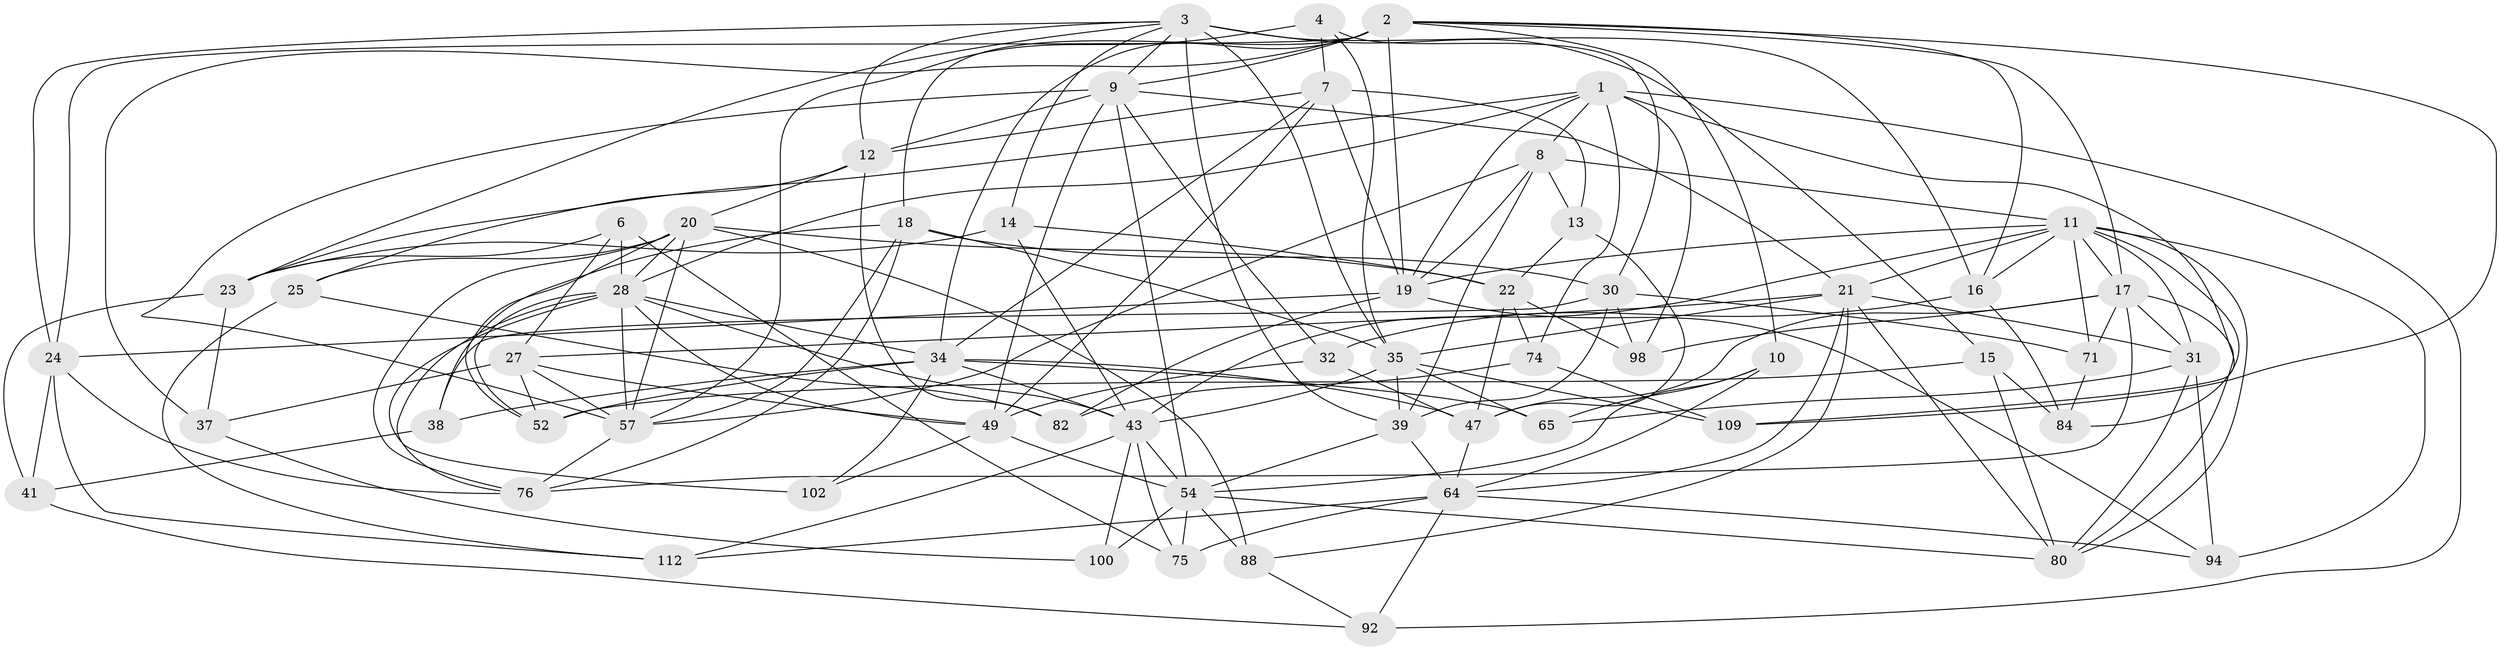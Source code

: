 // original degree distribution, {4: 1.0}
// Generated by graph-tools (version 1.1) at 2025/16/03/09/25 04:16:21]
// undirected, 58 vertices, 169 edges
graph export_dot {
graph [start="1"]
  node [color=gray90,style=filled];
  1 [super="+5+63"];
  2 [super="+106+67"];
  3 [super="+58+89+97"];
  4;
  6;
  7 [super="+90"];
  8 [super="+103"];
  9 [super="+69"];
  10;
  11 [super="+95+111+107"];
  12 [super="+62"];
  13;
  14;
  15;
  16 [super="+59"];
  17 [super="+29"];
  18 [super="+60"];
  19 [super="+26+114"];
  20 [super="+51"];
  21 [super="+48+72"];
  22 [super="+78"];
  23 [super="+85"];
  24 [super="+44"];
  25;
  27 [super="+105"];
  28 [super="+50+33"];
  30 [super="+36"];
  31 [super="+96"];
  32;
  34 [super="+66+42+101"];
  35 [super="+61"];
  37;
  38;
  39 [super="+86"];
  41;
  43 [super="+45+73+46"];
  47 [super="+55"];
  49 [super="+113+99"];
  52 [super="+70"];
  54 [super="+56+116+87"];
  57 [super="+81+91"];
  64 [super="+68"];
  65;
  71;
  74;
  75;
  76 [super="+110"];
  80 [super="+93"];
  82;
  84;
  88;
  92;
  94;
  98;
  100;
  102;
  109;
  112;
  1 -- 23;
  1 -- 109;
  1 -- 74;
  1 -- 92;
  1 -- 98;
  1 -- 19;
  1 -- 28;
  1 -- 8;
  2 -- 18;
  2 -- 24;
  2 -- 109;
  2 -- 37;
  2 -- 34;
  2 -- 19;
  2 -- 10;
  2 -- 9;
  2 -- 17;
  2 -- 16;
  3 -- 23;
  3 -- 39;
  3 -- 15;
  3 -- 16 [weight=2];
  3 -- 24;
  3 -- 9;
  3 -- 35;
  3 -- 12;
  3 -- 14;
  4 -- 57;
  4 -- 30;
  4 -- 35;
  4 -- 7;
  6 -- 75;
  6 -- 23;
  6 -- 28;
  6 -- 27;
  7 -- 34;
  7 -- 19;
  7 -- 12;
  7 -- 13;
  7 -- 49;
  8 -- 57;
  8 -- 19;
  8 -- 11;
  8 -- 13;
  8 -- 39;
  9 -- 12;
  9 -- 57;
  9 -- 32;
  9 -- 54;
  9 -- 21;
  9 -- 49;
  10 -- 65;
  10 -- 54;
  10 -- 64;
  11 -- 16;
  11 -- 94;
  11 -- 43 [weight=2];
  11 -- 31;
  11 -- 80;
  11 -- 84;
  11 -- 71;
  11 -- 19;
  11 -- 21;
  11 -- 17;
  12 -- 82;
  12 -- 25;
  12 -- 20;
  13 -- 22;
  13 -- 47;
  14 -- 22;
  14 -- 23;
  14 -- 43;
  15 -- 84;
  15 -- 52;
  15 -- 80;
  16 -- 84;
  16 -- 32;
  17 -- 31;
  17 -- 80;
  17 -- 98;
  17 -- 71;
  17 -- 47;
  17 -- 76;
  18 -- 38;
  18 -- 76;
  18 -- 35;
  18 -- 30;
  18 -- 57;
  19 -- 82;
  19 -- 94;
  19 -- 24;
  20 -- 76;
  20 -- 25;
  20 -- 22;
  20 -- 88;
  20 -- 28;
  20 -- 52;
  20 -- 57;
  21 -- 27;
  21 -- 88;
  21 -- 31;
  21 -- 80;
  21 -- 35;
  21 -- 64;
  22 -- 98;
  22 -- 74;
  22 -- 47;
  23 -- 37;
  23 -- 41;
  24 -- 112;
  24 -- 76;
  24 -- 41;
  25 -- 112;
  25 -- 82;
  27 -- 37;
  27 -- 52;
  27 -- 57;
  27 -- 49;
  28 -- 43;
  28 -- 49;
  28 -- 34;
  28 -- 52;
  28 -- 102;
  28 -- 57;
  28 -- 76;
  30 -- 71;
  30 -- 39;
  30 -- 38;
  30 -- 98;
  31 -- 65;
  31 -- 94;
  31 -- 80;
  32 -- 49;
  32 -- 47;
  34 -- 102;
  34 -- 52 [weight=2];
  34 -- 38;
  34 -- 65;
  34 -- 43;
  34 -- 47;
  35 -- 65;
  35 -- 43;
  35 -- 109;
  35 -- 39;
  37 -- 100;
  38 -- 41;
  39 -- 54;
  39 -- 64;
  41 -- 92;
  43 -- 112;
  43 -- 75;
  43 -- 54;
  43 -- 100;
  47 -- 64;
  49 -- 102 [weight=2];
  49 -- 54;
  54 -- 100 [weight=2];
  54 -- 88;
  54 -- 75;
  54 -- 80;
  57 -- 76;
  64 -- 112;
  64 -- 75;
  64 -- 92;
  64 -- 94;
  71 -- 84;
  74 -- 109;
  74 -- 82;
  88 -- 92;
}
